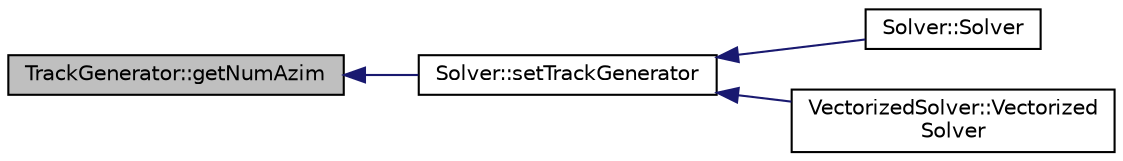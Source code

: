 digraph "TrackGenerator::getNumAzim"
{
  edge [fontname="Helvetica",fontsize="10",labelfontname="Helvetica",labelfontsize="10"];
  node [fontname="Helvetica",fontsize="10",shape=record];
  rankdir="LR";
  Node1 [label="TrackGenerator::getNumAzim",height=0.2,width=0.4,color="black", fillcolor="grey75", style="filled" fontcolor="black"];
  Node1 -> Node2 [dir="back",color="midnightblue",fontsize="10",style="solid",fontname="Helvetica"];
  Node2 [label="Solver::setTrackGenerator",height=0.2,width=0.4,color="black", fillcolor="white", style="filled",URL="$classSolver.html#ac07cee2fe04515dc8e4d2980d567c4c5",tooltip="Sets the Solver&#39;s TrackGenerator with characteristic Tracks."];
  Node2 -> Node3 [dir="back",color="midnightblue",fontsize="10",style="solid",fontname="Helvetica"];
  Node3 [label="Solver::Solver",height=0.2,width=0.4,color="black", fillcolor="white", style="filled",URL="$classSolver.html#aa695c4bdcdb0664b2c55c87f2dc7ec6a",tooltip="Constructor initializes an empty Solver class with array pointers set to NULL."];
  Node2 -> Node4 [dir="back",color="midnightblue",fontsize="10",style="solid",fontname="Helvetica"];
  Node4 [label="VectorizedSolver::Vectorized\lSolver",height=0.2,width=0.4,color="black", fillcolor="white", style="filled",URL="$classVectorizedSolver.html#a4115f20eeaf814518521c75568045794",tooltip="Constructor initializes empty arrays for source, flux, etc."];
}
